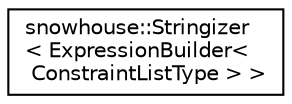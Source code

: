 digraph "Graphical Class Hierarchy"
{
 // INTERACTIVE_SVG=YES
  edge [fontname="Helvetica",fontsize="10",labelfontname="Helvetica",labelfontsize="10"];
  node [fontname="Helvetica",fontsize="10",shape=record];
  rankdir="LR";
  Node0 [label="snowhouse::Stringizer\l\< ExpressionBuilder\<\l ConstraintListType \> \>",height=0.2,width=0.4,color="black", fillcolor="white", style="filled",URL="$structsnowhouse_1_1Stringizer_3_01ExpressionBuilder_3_01ConstraintListType_01_4_01_4.html"];
}
